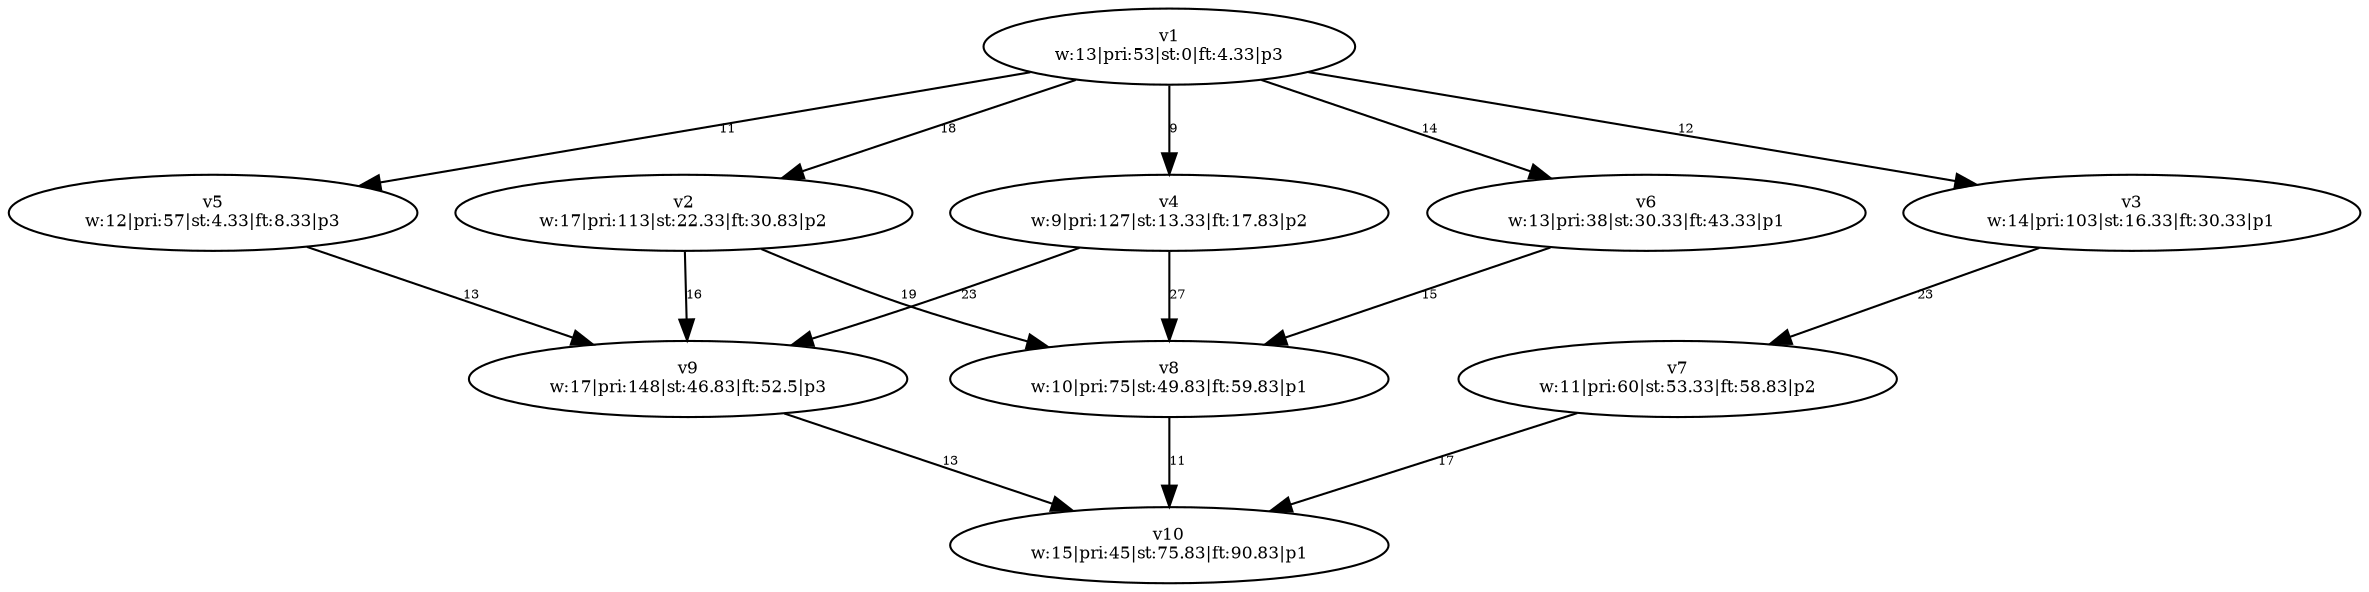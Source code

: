 digraph {
	v1 [label="v1
w:13|pri:53|st:0|ft:4.33|p3" fontsize=8.0]
	v4 [label="v4
w:9|pri:127|st:13.33|ft:17.83|p2" fontsize=8.0]
	v2 [label="v2
w:17|pri:113|st:22.33|ft:30.83|p2" fontsize=8.0]
	v3 [label="v3
w:14|pri:103|st:16.33|ft:30.33|p1" fontsize=8.0]
	v5 [label="v5
w:12|pri:57|st:4.33|ft:8.33|p3" fontsize=8.0]
	v6 [label="v6
w:13|pri:38|st:30.33|ft:43.33|p1" fontsize=8.0]
	v9 [label="v9
w:17|pri:148|st:46.83|ft:52.5|p3" fontsize=8.0]
	v8 [label="v8
w:10|pri:75|st:49.83|ft:59.83|p1" fontsize=8.0]
	v7 [label="v7
w:11|pri:60|st:53.33|ft:58.83|p2" fontsize=8.0]
	v10 [label="v10
w:15|pri:45|st:75.83|ft:90.83|p1" fontsize=8.0]
	v1 -> v2 [label=18 constraint=true fontsize=6.0]
	v1 -> v3 [label=12 constraint=true fontsize=6.0]
	v1 -> v4 [label=9 constraint=true fontsize=6.0]
	v1 -> v5 [label=11 constraint=true fontsize=6.0]
	v1 -> v6 [label=14 constraint=true fontsize=6.0]
	v2 -> v8 [label=19 constraint=true fontsize=6.0]
	v2 -> v9 [label=16 constraint=true fontsize=6.0]
	v3 -> v7 [label=23 constraint=true fontsize=6.0]
	v4 -> v8 [label=27 constraint=true fontsize=6.0]
	v4 -> v9 [label=23 constraint=true fontsize=6.0]
	v5 -> v9 [label=13 constraint=true fontsize=6.0]
	v6 -> v8 [label=15 constraint=true fontsize=6.0]
	v7 -> v10 [label=17 constraint=true fontsize=6.0]
	v8 -> v10 [label=11 constraint=true fontsize=6.0]
	v9 -> v10 [label=13 constraint=true fontsize=6.0]
}
